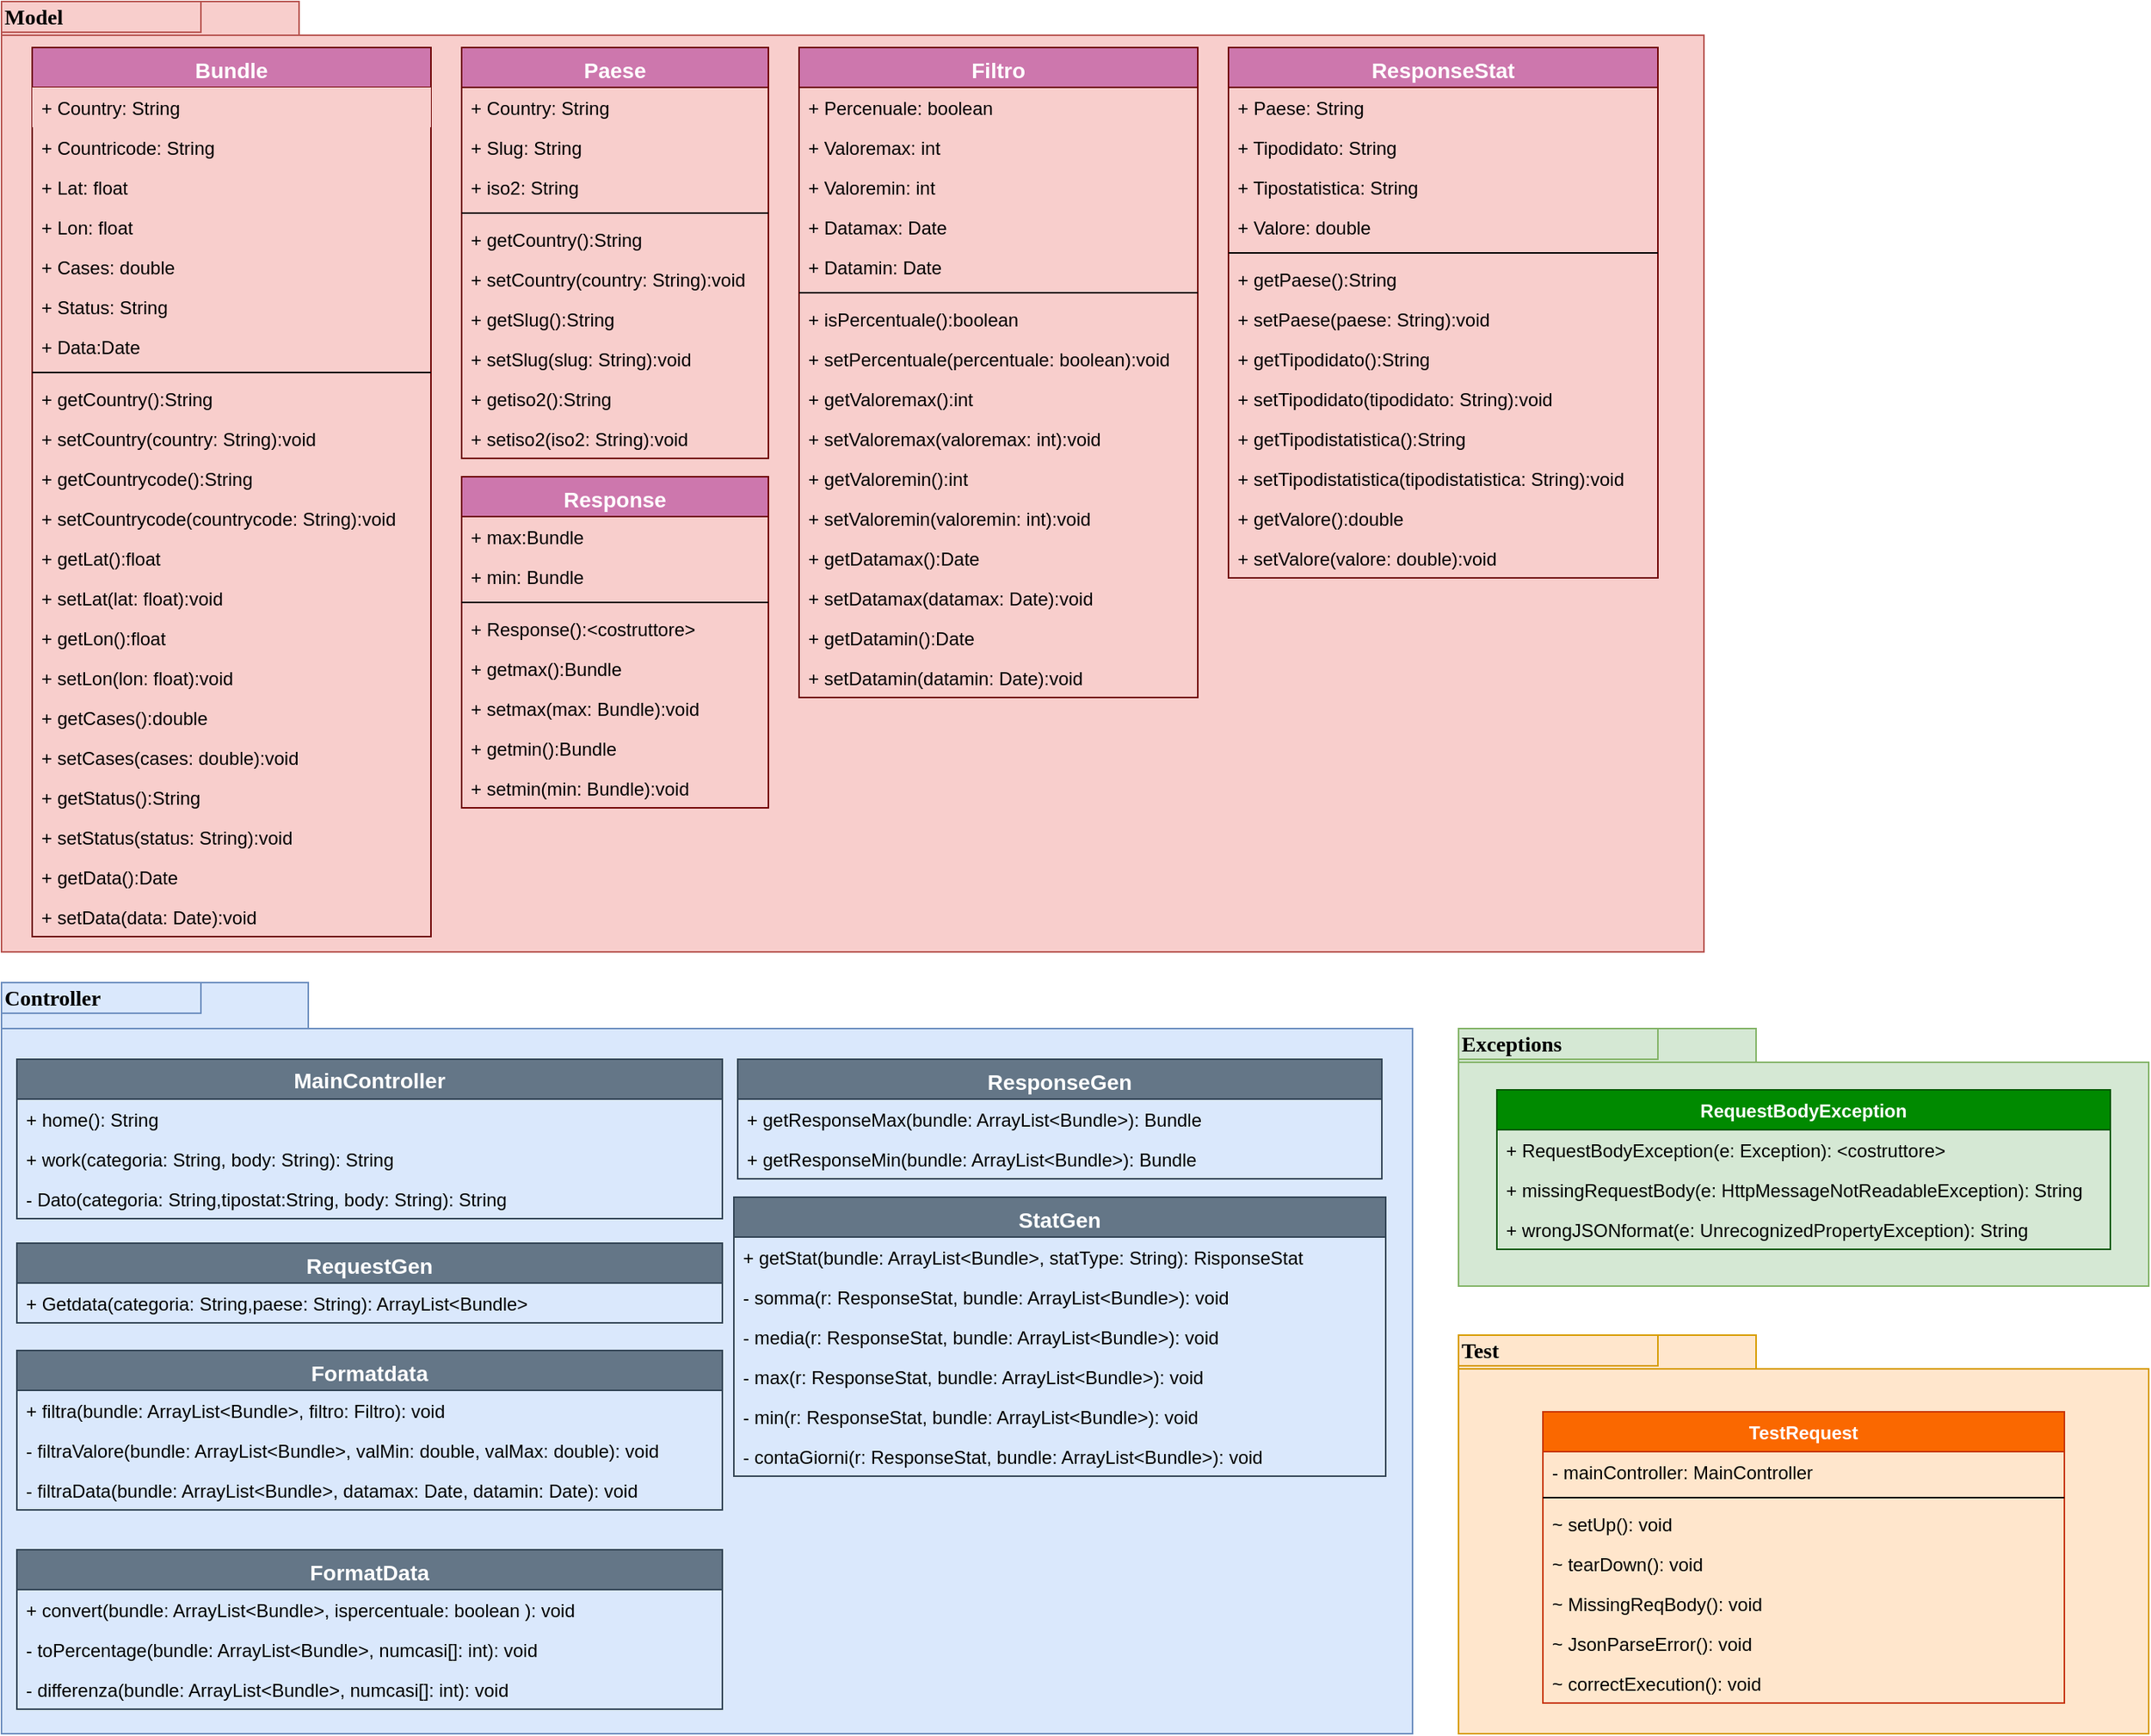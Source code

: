 <mxfile version="13.3.1" type="device"><diagram name="Page-1" id="b5b7bab2-c9e2-2cf4-8b2a-24fd1a2a6d21"><mxGraphModel dx="1847" dy="867" grid="1" gridSize="10" guides="1" tooltips="1" connect="1" arrows="1" fold="1" page="1" pageScale="1" pageWidth="827" pageHeight="1169" background="#ffffff" math="0" shadow="0"><root><mxCell id="0"/><mxCell id="1" parent="0"/><mxCell id="tupIK2-V9xe5WHVUxu32-1" value="" style="shape=folder;fontStyle=1;spacingTop=10;tabWidth=194;tabHeight=22;tabPosition=left;html=1;rounded=0;shadow=0;comic=0;labelBackgroundColor=none;strokeWidth=1;fillColor=#d5e8d4;fontFamily=Verdana;fontSize=10;align=center;strokeColor=#82b366;" vertex="1" parent="1"><mxGeometry x="1150" y="680" width="450" height="168" as="geometry"/></mxCell><mxCell id="6e0c8c40b5770093-72" value="" style="shape=folder;fontStyle=1;spacingTop=10;tabWidth=194;tabHeight=22;tabPosition=left;html=1;rounded=0;shadow=0;comic=0;labelBackgroundColor=none;strokeWidth=1;fillColor=#f8cecc;fontFamily=Verdana;fontSize=10;align=center;strokeColor=#b85450;" parent="1" vertex="1"><mxGeometry x="200" y="10" width="1110" height="620" as="geometry"/></mxCell><mxCell id="PsRqfC31nYXJ1RlUBJKa-47" value="Paese" style="swimlane;fontStyle=1;align=center;verticalAlign=top;childLayout=stackLayout;horizontal=1;startSize=26;horizontalStack=0;resizeParent=1;resizeParentMax=0;resizeLast=0;collapsible=1;marginBottom=0;fontSize=14;strokeColor=#6F0000;fontColor=#ffffff;fillColor=#CD77AD;" parent="1" vertex="1"><mxGeometry x="500" y="40" width="200" height="268" as="geometry"/></mxCell><mxCell id="PsRqfC31nYXJ1RlUBJKa-48" value="+ Country: String" style="text;strokeColor=none;fillColor=none;align=left;verticalAlign=top;spacingLeft=4;spacingRight=4;overflow=hidden;rotatable=0;points=[[0,0.5],[1,0.5]];portConstraint=eastwest;fontColor=#000000;" parent="PsRqfC31nYXJ1RlUBJKa-47" vertex="1"><mxGeometry y="26" width="200" height="26" as="geometry"/></mxCell><mxCell id="PsRqfC31nYXJ1RlUBJKa-49" value="+ Slug: String" style="text;strokeColor=none;fillColor=none;align=left;verticalAlign=top;spacingLeft=4;spacingRight=4;overflow=hidden;rotatable=0;points=[[0,0.5],[1,0.5]];portConstraint=eastwest;fontColor=#000000;" parent="PsRqfC31nYXJ1RlUBJKa-47" vertex="1"><mxGeometry y="52" width="200" height="26" as="geometry"/></mxCell><mxCell id="PsRqfC31nYXJ1RlUBJKa-50" value="+ iso2: String" style="text;strokeColor=none;fillColor=none;align=left;verticalAlign=top;spacingLeft=4;spacingRight=4;overflow=hidden;rotatable=0;points=[[0,0.5],[1,0.5]];portConstraint=eastwest;fontColor=#000000;" parent="PsRqfC31nYXJ1RlUBJKa-47" vertex="1"><mxGeometry y="78" width="200" height="26" as="geometry"/></mxCell><mxCell id="PsRqfC31nYXJ1RlUBJKa-55" value="" style="line;strokeWidth=1;fillColor=none;align=left;verticalAlign=middle;spacingTop=-1;spacingLeft=3;spacingRight=3;rotatable=0;labelPosition=right;points=[];portConstraint=eastwest;fontColor=#000000;" parent="PsRqfC31nYXJ1RlUBJKa-47" vertex="1"><mxGeometry y="104" width="200" height="8" as="geometry"/></mxCell><mxCell id="tupIK2-V9xe5WHVUxu32-46" value="+ getCountry():String" style="text;strokeColor=none;fillColor=none;align=left;verticalAlign=top;spacingLeft=4;spacingRight=4;overflow=hidden;rotatable=0;points=[[0,0.5],[1,0.5]];portConstraint=eastwest;fontColor=#000000;" vertex="1" parent="PsRqfC31nYXJ1RlUBJKa-47"><mxGeometry y="112" width="200" height="26" as="geometry"/></mxCell><mxCell id="tupIK2-V9xe5WHVUxu32-47" value="+ setCountry(country: String):void" style="text;strokeColor=none;fillColor=none;align=left;verticalAlign=top;spacingLeft=4;spacingRight=4;overflow=hidden;rotatable=0;points=[[0,0.5],[1,0.5]];portConstraint=eastwest;fontColor=#000000;" vertex="1" parent="PsRqfC31nYXJ1RlUBJKa-47"><mxGeometry y="138" width="200" height="26" as="geometry"/></mxCell><mxCell id="tupIK2-V9xe5WHVUxu32-50" value="+ getSlug():String" style="text;strokeColor=none;fillColor=none;align=left;verticalAlign=top;spacingLeft=4;spacingRight=4;overflow=hidden;rotatable=0;points=[[0,0.5],[1,0.5]];portConstraint=eastwest;fontColor=#000000;" vertex="1" parent="PsRqfC31nYXJ1RlUBJKa-47"><mxGeometry y="164" width="200" height="26" as="geometry"/></mxCell><mxCell id="tupIK2-V9xe5WHVUxu32-51" value="+ setSlug(slug: String):void" style="text;strokeColor=none;fillColor=none;align=left;verticalAlign=top;spacingLeft=4;spacingRight=4;overflow=hidden;rotatable=0;points=[[0,0.5],[1,0.5]];portConstraint=eastwest;fontColor=#000000;" vertex="1" parent="PsRqfC31nYXJ1RlUBJKa-47"><mxGeometry y="190" width="200" height="26" as="geometry"/></mxCell><mxCell id="tupIK2-V9xe5WHVUxu32-48" value="+ getiso2():String" style="text;strokeColor=none;fillColor=none;align=left;verticalAlign=top;spacingLeft=4;spacingRight=4;overflow=hidden;rotatable=0;points=[[0,0.5],[1,0.5]];portConstraint=eastwest;fontColor=#000000;" vertex="1" parent="PsRqfC31nYXJ1RlUBJKa-47"><mxGeometry y="216" width="200" height="26" as="geometry"/></mxCell><mxCell id="tupIK2-V9xe5WHVUxu32-49" value="+ setiso2(iso2: String):void" style="text;strokeColor=none;fillColor=none;align=left;verticalAlign=top;spacingLeft=4;spacingRight=4;overflow=hidden;rotatable=0;points=[[0,0.5],[1,0.5]];portConstraint=eastwest;fontColor=#000000;" vertex="1" parent="PsRqfC31nYXJ1RlUBJKa-47"><mxGeometry y="242" width="200" height="26" as="geometry"/></mxCell><mxCell id="eWaa6D4xpzhYa68UHjaX-11" value="Response" style="swimlane;fontStyle=1;align=center;verticalAlign=top;childLayout=stackLayout;horizontal=1;startSize=26;horizontalStack=0;resizeParent=1;resizeParentMax=0;resizeLast=0;collapsible=1;marginBottom=0;fontSize=14;strokeColor=#6F0000;fontColor=#ffffff;fillColor=#CD77AD;" parent="1" vertex="1"><mxGeometry x="500" y="320" width="200" height="216" as="geometry"/></mxCell><mxCell id="eWaa6D4xpzhYa68UHjaX-12" value="+ max:Bundle" style="text;strokeColor=none;fillColor=none;align=left;verticalAlign=top;spacingLeft=4;spacingRight=4;overflow=hidden;rotatable=0;points=[[0,0.5],[1,0.5]];portConstraint=eastwest;fontColor=#000000;" parent="eWaa6D4xpzhYa68UHjaX-11" vertex="1"><mxGeometry y="26" width="200" height="26" as="geometry"/></mxCell><mxCell id="eWaa6D4xpzhYa68UHjaX-14" value="+ min: Bundle" style="text;strokeColor=none;fillColor=none;align=left;verticalAlign=top;spacingLeft=4;spacingRight=4;overflow=hidden;rotatable=0;points=[[0,0.5],[1,0.5]];portConstraint=eastwest;fontColor=#000000;" parent="eWaa6D4xpzhYa68UHjaX-11" vertex="1"><mxGeometry y="52" width="200" height="26" as="geometry"/></mxCell><mxCell id="eWaa6D4xpzhYa68UHjaX-16" value="" style="line;strokeWidth=1;fillColor=none;align=left;verticalAlign=middle;spacingTop=-1;spacingLeft=3;spacingRight=3;rotatable=0;labelPosition=right;points=[];portConstraint=eastwest;fontColor=#000000;" parent="eWaa6D4xpzhYa68UHjaX-11" vertex="1"><mxGeometry y="78" width="200" height="8" as="geometry"/></mxCell><mxCell id="eWaa6D4xpzhYa68UHjaX-17" value="+ Response():&lt;costruttore&gt;" style="text;strokeColor=none;fillColor=none;align=left;verticalAlign=top;spacingLeft=4;spacingRight=4;overflow=hidden;rotatable=0;points=[[0,0.5],[1,0.5]];portConstraint=eastwest;fontColor=#000000;" parent="eWaa6D4xpzhYa68UHjaX-11" vertex="1"><mxGeometry y="86" width="200" height="26" as="geometry"/></mxCell><mxCell id="tupIK2-V9xe5WHVUxu32-52" value="+ getmax():Bundle" style="text;strokeColor=none;fillColor=none;align=left;verticalAlign=top;spacingLeft=4;spacingRight=4;overflow=hidden;rotatable=0;points=[[0,0.5],[1,0.5]];portConstraint=eastwest;fontColor=#000000;" vertex="1" parent="eWaa6D4xpzhYa68UHjaX-11"><mxGeometry y="112" width="200" height="26" as="geometry"/></mxCell><mxCell id="tupIK2-V9xe5WHVUxu32-53" value="+ setmax(max: Bundle):void" style="text;strokeColor=none;fillColor=none;align=left;verticalAlign=top;spacingLeft=4;spacingRight=4;overflow=hidden;rotatable=0;points=[[0,0.5],[1,0.5]];portConstraint=eastwest;fontColor=#000000;" vertex="1" parent="eWaa6D4xpzhYa68UHjaX-11"><mxGeometry y="138" width="200" height="26" as="geometry"/></mxCell><mxCell id="tupIK2-V9xe5WHVUxu32-54" value="+ getmin():Bundle" style="text;strokeColor=none;fillColor=none;align=left;verticalAlign=top;spacingLeft=4;spacingRight=4;overflow=hidden;rotatable=0;points=[[0,0.5],[1,0.5]];portConstraint=eastwest;fontColor=#000000;" vertex="1" parent="eWaa6D4xpzhYa68UHjaX-11"><mxGeometry y="164" width="200" height="26" as="geometry"/></mxCell><mxCell id="tupIK2-V9xe5WHVUxu32-55" value="+ setmin(min: Bundle):void" style="text;strokeColor=none;fillColor=none;align=left;verticalAlign=top;spacingLeft=4;spacingRight=4;overflow=hidden;rotatable=0;points=[[0,0.5],[1,0.5]];portConstraint=eastwest;fontColor=#000000;" vertex="1" parent="eWaa6D4xpzhYa68UHjaX-11"><mxGeometry y="190" width="200" height="26" as="geometry"/></mxCell><mxCell id="PsRqfC31nYXJ1RlUBJKa-37" value="Filtro" style="swimlane;fontStyle=1;align=center;verticalAlign=top;childLayout=stackLayout;horizontal=1;startSize=26;horizontalStack=0;resizeParent=1;resizeParentMax=0;resizeLast=0;collapsible=1;marginBottom=0;fontSize=14;strokeColor=#6F0000;fontColor=#ffffff;fillColor=#CD77AD;" parent="1" vertex="1"><mxGeometry x="720" y="40" width="260" height="424" as="geometry"/></mxCell><mxCell id="PsRqfC31nYXJ1RlUBJKa-38" value="+ Percenuale: boolean" style="text;strokeColor=none;fillColor=none;align=left;verticalAlign=top;spacingLeft=4;spacingRight=4;overflow=hidden;rotatable=0;points=[[0,0.5],[1,0.5]];portConstraint=eastwest;fontColor=#000000;" parent="PsRqfC31nYXJ1RlUBJKa-37" vertex="1"><mxGeometry y="26" width="260" height="26" as="geometry"/></mxCell><mxCell id="MFpUMmbVspEonhOSMvB2-5" value="+ Valoremax: int" style="text;strokeColor=none;fillColor=none;align=left;verticalAlign=top;spacingLeft=4;spacingRight=4;overflow=hidden;rotatable=0;points=[[0,0.5],[1,0.5]];portConstraint=eastwest;fontColor=#000000;" parent="PsRqfC31nYXJ1RlUBJKa-37" vertex="1"><mxGeometry y="52" width="260" height="26" as="geometry"/></mxCell><mxCell id="PsRqfC31nYXJ1RlUBJKa-39" value="+ Valoremin: int" style="text;strokeColor=none;fillColor=none;align=left;verticalAlign=top;spacingLeft=4;spacingRight=4;overflow=hidden;rotatable=0;points=[[0,0.5],[1,0.5]];portConstraint=eastwest;fontColor=#000000;" parent="PsRqfC31nYXJ1RlUBJKa-37" vertex="1"><mxGeometry y="78" width="260" height="26" as="geometry"/></mxCell><mxCell id="PsRqfC31nYXJ1RlUBJKa-40" value="+ Datamax: Date" style="text;strokeColor=none;fillColor=none;align=left;verticalAlign=top;spacingLeft=4;spacingRight=4;overflow=hidden;rotatable=0;points=[[0,0.5],[1,0.5]];portConstraint=eastwest;fontColor=#000000;" parent="PsRqfC31nYXJ1RlUBJKa-37" vertex="1"><mxGeometry y="104" width="260" height="26" as="geometry"/></mxCell><mxCell id="PsRqfC31nYXJ1RlUBJKa-41" value="+ Datamin: Date" style="text;strokeColor=none;fillColor=none;align=left;verticalAlign=top;spacingLeft=4;spacingRight=4;overflow=hidden;rotatable=0;points=[[0,0.5],[1,0.5]];portConstraint=eastwest;fontColor=#000000;" parent="PsRqfC31nYXJ1RlUBJKa-37" vertex="1"><mxGeometry y="130" width="260" height="26" as="geometry"/></mxCell><mxCell id="PsRqfC31nYXJ1RlUBJKa-45" value="" style="line;strokeWidth=1;fillColor=none;align=left;verticalAlign=middle;spacingTop=-1;spacingLeft=3;spacingRight=3;rotatable=0;labelPosition=right;points=[];portConstraint=eastwest;fontColor=#000000;" parent="PsRqfC31nYXJ1RlUBJKa-37" vertex="1"><mxGeometry y="156" width="260" height="8" as="geometry"/></mxCell><mxCell id="tupIK2-V9xe5WHVUxu32-60" value="+ isPercentuale():boolean" style="text;strokeColor=none;fillColor=none;align=left;verticalAlign=top;spacingLeft=4;spacingRight=4;overflow=hidden;rotatable=0;points=[[0,0.5],[1,0.5]];portConstraint=eastwest;fontColor=#000000;" vertex="1" parent="PsRqfC31nYXJ1RlUBJKa-37"><mxGeometry y="164" width="260" height="26" as="geometry"/></mxCell><mxCell id="tupIK2-V9xe5WHVUxu32-61" value="+ setPercentuale(percentuale: boolean):void" style="text;strokeColor=none;fillColor=none;align=left;verticalAlign=top;spacingLeft=4;spacingRight=4;overflow=hidden;rotatable=0;points=[[0,0.5],[1,0.5]];portConstraint=eastwest;fontColor=#000000;" vertex="1" parent="PsRqfC31nYXJ1RlUBJKa-37"><mxGeometry y="190" width="260" height="26" as="geometry"/></mxCell><mxCell id="tupIK2-V9xe5WHVUxu32-62" value="+ getValoremax():int" style="text;strokeColor=none;fillColor=none;align=left;verticalAlign=top;spacingLeft=4;spacingRight=4;overflow=hidden;rotatable=0;points=[[0,0.5],[1,0.5]];portConstraint=eastwest;fontColor=#000000;" vertex="1" parent="PsRqfC31nYXJ1RlUBJKa-37"><mxGeometry y="216" width="260" height="26" as="geometry"/></mxCell><mxCell id="tupIK2-V9xe5WHVUxu32-63" value="+ setValoremax(valoremax: int):void" style="text;strokeColor=none;fillColor=none;align=left;verticalAlign=top;spacingLeft=4;spacingRight=4;overflow=hidden;rotatable=0;points=[[0,0.5],[1,0.5]];portConstraint=eastwest;fontColor=#000000;" vertex="1" parent="PsRqfC31nYXJ1RlUBJKa-37"><mxGeometry y="242" width="260" height="26" as="geometry"/></mxCell><mxCell id="tupIK2-V9xe5WHVUxu32-64" value="+ getValoremin():int" style="text;strokeColor=none;fillColor=none;align=left;verticalAlign=top;spacingLeft=4;spacingRight=4;overflow=hidden;rotatable=0;points=[[0,0.5],[1,0.5]];portConstraint=eastwest;fontColor=#000000;" vertex="1" parent="PsRqfC31nYXJ1RlUBJKa-37"><mxGeometry y="268" width="260" height="26" as="geometry"/></mxCell><mxCell id="tupIK2-V9xe5WHVUxu32-65" value="+ setValoremin(valoremin: int):void" style="text;strokeColor=none;fillColor=none;align=left;verticalAlign=top;spacingLeft=4;spacingRight=4;overflow=hidden;rotatable=0;points=[[0,0.5],[1,0.5]];portConstraint=eastwest;fontColor=#000000;" vertex="1" parent="PsRqfC31nYXJ1RlUBJKa-37"><mxGeometry y="294" width="260" height="26" as="geometry"/></mxCell><mxCell id="tupIK2-V9xe5WHVUxu32-58" value="+ getDatamax():Date" style="text;strokeColor=none;fillColor=none;align=left;verticalAlign=top;spacingLeft=4;spacingRight=4;overflow=hidden;rotatable=0;points=[[0,0.5],[1,0.5]];portConstraint=eastwest;fontColor=#000000;" vertex="1" parent="PsRqfC31nYXJ1RlUBJKa-37"><mxGeometry y="320" width="260" height="26" as="geometry"/></mxCell><mxCell id="tupIK2-V9xe5WHVUxu32-59" value="+ setDatamax(datamax: Date):void" style="text;strokeColor=none;fillColor=none;align=left;verticalAlign=top;spacingLeft=4;spacingRight=4;overflow=hidden;rotatable=0;points=[[0,0.5],[1,0.5]];portConstraint=eastwest;fontColor=#000000;" vertex="1" parent="PsRqfC31nYXJ1RlUBJKa-37"><mxGeometry y="346" width="260" height="26" as="geometry"/></mxCell><mxCell id="tupIK2-V9xe5WHVUxu32-56" value="+ getDatamin():Date" style="text;strokeColor=none;fillColor=none;align=left;verticalAlign=top;spacingLeft=4;spacingRight=4;overflow=hidden;rotatable=0;points=[[0,0.5],[1,0.5]];portConstraint=eastwest;fontColor=#000000;" vertex="1" parent="PsRqfC31nYXJ1RlUBJKa-37"><mxGeometry y="372" width="260" height="26" as="geometry"/></mxCell><mxCell id="tupIK2-V9xe5WHVUxu32-57" value="+ setDatamin(datamin: Date):void" style="text;strokeColor=none;fillColor=none;align=left;verticalAlign=top;spacingLeft=4;spacingRight=4;overflow=hidden;rotatable=0;points=[[0,0.5],[1,0.5]];portConstraint=eastwest;fontColor=#000000;" vertex="1" parent="PsRqfC31nYXJ1RlUBJKa-37"><mxGeometry y="398" width="260" height="26" as="geometry"/></mxCell><mxCell id="PsRqfC31nYXJ1RlUBJKa-27" value="ResponseStat" style="swimlane;fontStyle=1;align=center;verticalAlign=top;childLayout=stackLayout;horizontal=1;startSize=26;horizontalStack=0;resizeParent=1;resizeParentMax=0;resizeLast=0;collapsible=1;marginBottom=0;fontSize=14;strokeColor=#6F0000;fontColor=#ffffff;fillColor=#CD77AD;" parent="1" vertex="1"><mxGeometry x="1000" y="40" width="280" height="346" as="geometry"/></mxCell><mxCell id="PsRqfC31nYXJ1RlUBJKa-28" value="+ Paese: String" style="text;strokeColor=none;fillColor=none;align=left;verticalAlign=top;spacingLeft=4;spacingRight=4;overflow=hidden;rotatable=0;points=[[0,0.5],[1,0.5]];portConstraint=eastwest;fontColor=#000000;" parent="PsRqfC31nYXJ1RlUBJKa-27" vertex="1"><mxGeometry y="26" width="280" height="26" as="geometry"/></mxCell><mxCell id="PsRqfC31nYXJ1RlUBJKa-29" value="+ Tipodidato: String" style="text;strokeColor=none;fillColor=none;align=left;verticalAlign=top;spacingLeft=4;spacingRight=4;overflow=hidden;rotatable=0;points=[[0,0.5],[1,0.5]];portConstraint=eastwest;fontColor=#000000;" parent="PsRqfC31nYXJ1RlUBJKa-27" vertex="1"><mxGeometry y="52" width="280" height="26" as="geometry"/></mxCell><mxCell id="PsRqfC31nYXJ1RlUBJKa-30" value="+ Tipostatistica: String" style="text;strokeColor=none;fillColor=none;align=left;verticalAlign=top;spacingLeft=4;spacingRight=4;overflow=hidden;rotatable=0;points=[[0,0.5],[1,0.5]];portConstraint=eastwest;fontColor=#000000;" parent="PsRqfC31nYXJ1RlUBJKa-27" vertex="1"><mxGeometry y="78" width="280" height="26" as="geometry"/></mxCell><mxCell id="PsRqfC31nYXJ1RlUBJKa-31" value="+ Valore: double" style="text;strokeColor=none;fillColor=none;align=left;verticalAlign=top;spacingLeft=4;spacingRight=4;overflow=hidden;rotatable=0;points=[[0,0.5],[1,0.5]];portConstraint=eastwest;fontColor=#000000;" parent="PsRqfC31nYXJ1RlUBJKa-27" vertex="1"><mxGeometry y="104" width="280" height="26" as="geometry"/></mxCell><mxCell id="PsRqfC31nYXJ1RlUBJKa-35" value="" style="line;strokeWidth=1;fillColor=none;align=left;verticalAlign=middle;spacingTop=-1;spacingLeft=3;spacingRight=3;rotatable=0;labelPosition=right;points=[];portConstraint=eastwest;fontColor=#000000;" parent="PsRqfC31nYXJ1RlUBJKa-27" vertex="1"><mxGeometry y="130" width="280" height="8" as="geometry"/></mxCell><mxCell id="tupIK2-V9xe5WHVUxu32-66" value="+ getPaese():String" style="text;strokeColor=none;fillColor=none;align=left;verticalAlign=top;spacingLeft=4;spacingRight=4;overflow=hidden;rotatable=0;points=[[0,0.5],[1,0.5]];portConstraint=eastwest;fontColor=#000000;" vertex="1" parent="PsRqfC31nYXJ1RlUBJKa-27"><mxGeometry y="138" width="280" height="26" as="geometry"/></mxCell><mxCell id="tupIK2-V9xe5WHVUxu32-67" value="+ setPaese(paese: String):void" style="text;strokeColor=none;fillColor=none;align=left;verticalAlign=top;spacingLeft=4;spacingRight=4;overflow=hidden;rotatable=0;points=[[0,0.5],[1,0.5]];portConstraint=eastwest;fontColor=#000000;" vertex="1" parent="PsRqfC31nYXJ1RlUBJKa-27"><mxGeometry y="164" width="280" height="26" as="geometry"/></mxCell><mxCell id="tupIK2-V9xe5WHVUxu32-68" value="+ getTipodidato():String" style="text;strokeColor=none;fillColor=none;align=left;verticalAlign=top;spacingLeft=4;spacingRight=4;overflow=hidden;rotatable=0;points=[[0,0.5],[1,0.5]];portConstraint=eastwest;fontColor=#000000;" vertex="1" parent="PsRqfC31nYXJ1RlUBJKa-27"><mxGeometry y="190" width="280" height="26" as="geometry"/></mxCell><mxCell id="tupIK2-V9xe5WHVUxu32-69" value="+ setTipodidato(tipodidato: String):void" style="text;strokeColor=none;fillColor=none;align=left;verticalAlign=top;spacingLeft=4;spacingRight=4;overflow=hidden;rotatable=0;points=[[0,0.5],[1,0.5]];portConstraint=eastwest;fontColor=#000000;" vertex="1" parent="PsRqfC31nYXJ1RlUBJKa-27"><mxGeometry y="216" width="280" height="26" as="geometry"/></mxCell><mxCell id="tupIK2-V9xe5WHVUxu32-70" value="+ getTipodistatistica():String" style="text;strokeColor=none;fillColor=none;align=left;verticalAlign=top;spacingLeft=4;spacingRight=4;overflow=hidden;rotatable=0;points=[[0,0.5],[1,0.5]];portConstraint=eastwest;fontColor=#000000;" vertex="1" parent="PsRqfC31nYXJ1RlUBJKa-27"><mxGeometry y="242" width="280" height="26" as="geometry"/></mxCell><mxCell id="tupIK2-V9xe5WHVUxu32-71" value="+ setTipodistatistica(tipodistatistica: String):void" style="text;strokeColor=none;fillColor=none;align=left;verticalAlign=top;spacingLeft=4;spacingRight=4;overflow=hidden;rotatable=0;points=[[0,0.5],[1,0.5]];portConstraint=eastwest;fontColor=#000000;" vertex="1" parent="PsRqfC31nYXJ1RlUBJKa-27"><mxGeometry y="268" width="280" height="26" as="geometry"/></mxCell><mxCell id="tupIK2-V9xe5WHVUxu32-72" value="+ getValore():double" style="text;strokeColor=none;fillColor=none;align=left;verticalAlign=top;spacingLeft=4;spacingRight=4;overflow=hidden;rotatable=0;points=[[0,0.5],[1,0.5]];portConstraint=eastwest;fontColor=#000000;" vertex="1" parent="PsRqfC31nYXJ1RlUBJKa-27"><mxGeometry y="294" width="280" height="26" as="geometry"/></mxCell><mxCell id="tupIK2-V9xe5WHVUxu32-73" value="+ setValore(valore: double):void" style="text;strokeColor=none;fillColor=none;align=left;verticalAlign=top;spacingLeft=4;spacingRight=4;overflow=hidden;rotatable=0;points=[[0,0.5],[1,0.5]];portConstraint=eastwest;fontColor=#000000;" vertex="1" parent="PsRqfC31nYXJ1RlUBJKa-27"><mxGeometry y="320" width="280" height="26" as="geometry"/></mxCell><mxCell id="PsRqfC31nYXJ1RlUBJKa-58" value="" style="shape=folder;fontStyle=1;spacingTop=10;tabWidth=200;tabHeight=30;tabPosition=left;html=1;fontSize=14;fillColor=#dae8fc;strokeColor=#6c8ebf;" parent="1" vertex="1"><mxGeometry x="200" y="650" width="920" height="490" as="geometry"/></mxCell><mxCell id="PsRqfC31nYXJ1RlUBJKa-5" value="Bundle" style="swimlane;fontStyle=1;align=center;verticalAlign=top;childLayout=stackLayout;horizontal=1;startSize=26;horizontalStack=0;resizeParent=1;resizeParentMax=0;resizeLast=0;collapsible=1;marginBottom=0;fontSize=14;strokeColor=#6F0000;fontColor=#ffffff;fillColor=#CD77AD;" parent="1" vertex="1"><mxGeometry x="220" y="40" width="260" height="580" as="geometry"/></mxCell><mxCell id="PsRqfC31nYXJ1RlUBJKa-6" value="+ Country: String" style="text;strokeColor=none;align=left;verticalAlign=top;spacingLeft=4;spacingRight=4;overflow=hidden;rotatable=0;points=[[0,0.5],[1,0.5]];portConstraint=eastwest;fillColor=#f8cecc;" parent="PsRqfC31nYXJ1RlUBJKa-5" vertex="1"><mxGeometry y="26" width="260" height="26" as="geometry"/></mxCell><mxCell id="PsRqfC31nYXJ1RlUBJKa-21" value="+ Countricode: String" style="text;strokeColor=none;fillColor=none;align=left;verticalAlign=top;spacingLeft=4;spacingRight=4;overflow=hidden;rotatable=0;points=[[0,0.5],[1,0.5]];portConstraint=eastwest;fontColor=#000000;" parent="PsRqfC31nYXJ1RlUBJKa-5" vertex="1"><mxGeometry y="52" width="260" height="26" as="geometry"/></mxCell><mxCell id="PsRqfC31nYXJ1RlUBJKa-22" value="+ Lat: float" style="text;strokeColor=none;fillColor=none;align=left;verticalAlign=top;spacingLeft=4;spacingRight=4;overflow=hidden;rotatable=0;points=[[0,0.5],[1,0.5]];portConstraint=eastwest;fontColor=#000000;" parent="PsRqfC31nYXJ1RlUBJKa-5" vertex="1"><mxGeometry y="78" width="260" height="26" as="geometry"/></mxCell><mxCell id="PsRqfC31nYXJ1RlUBJKa-25" value="+ Lon: float" style="text;strokeColor=none;fillColor=none;align=left;verticalAlign=top;spacingLeft=4;spacingRight=4;overflow=hidden;rotatable=0;points=[[0,0.5],[1,0.5]];portConstraint=eastwest;fontColor=#000000;" parent="PsRqfC31nYXJ1RlUBJKa-5" vertex="1"><mxGeometry y="104" width="260" height="26" as="geometry"/></mxCell><mxCell id="PsRqfC31nYXJ1RlUBJKa-26" value="+ Cases: double" style="text;strokeColor=none;fillColor=none;align=left;verticalAlign=top;spacingLeft=4;spacingRight=4;overflow=hidden;rotatable=0;points=[[0,0.5],[1,0.5]];portConstraint=eastwest;fontColor=#000000;" parent="PsRqfC31nYXJ1RlUBJKa-5" vertex="1"><mxGeometry y="130" width="260" height="26" as="geometry"/></mxCell><mxCell id="PsRqfC31nYXJ1RlUBJKa-23" value="+ Status: String" style="text;strokeColor=none;fillColor=none;align=left;verticalAlign=top;spacingLeft=4;spacingRight=4;overflow=hidden;rotatable=0;points=[[0,0.5],[1,0.5]];portConstraint=eastwest;fontColor=#000000;" parent="PsRqfC31nYXJ1RlUBJKa-5" vertex="1"><mxGeometry y="156" width="260" height="26" as="geometry"/></mxCell><mxCell id="PsRqfC31nYXJ1RlUBJKa-24" value="+ Data:Date " style="text;strokeColor=none;fillColor=none;align=left;verticalAlign=top;spacingLeft=4;spacingRight=4;overflow=hidden;rotatable=0;points=[[0,0.5],[1,0.5]];portConstraint=eastwest;fontColor=#000000;" parent="PsRqfC31nYXJ1RlUBJKa-5" vertex="1"><mxGeometry y="182" width="260" height="26" as="geometry"/></mxCell><mxCell id="PsRqfC31nYXJ1RlUBJKa-7" value="" style="line;strokeWidth=1;fillColor=none;align=left;verticalAlign=middle;spacingTop=-1;spacingLeft=3;spacingRight=3;rotatable=0;labelPosition=right;points=[];portConstraint=eastwest;fontColor=#000000;" parent="PsRqfC31nYXJ1RlUBJKa-5" vertex="1"><mxGeometry y="208" width="260" height="8" as="geometry"/></mxCell><mxCell id="PsRqfC31nYXJ1RlUBJKa-8" value="+ getCountry():String" style="text;strokeColor=none;fillColor=none;align=left;verticalAlign=top;spacingLeft=4;spacingRight=4;overflow=hidden;rotatable=0;points=[[0,0.5],[1,0.5]];portConstraint=eastwest;fontColor=#000000;" parent="PsRqfC31nYXJ1RlUBJKa-5" vertex="1"><mxGeometry y="216" width="260" height="26" as="geometry"/></mxCell><mxCell id="tupIK2-V9xe5WHVUxu32-31" value="+ setCountry(country: String):void" style="text;strokeColor=none;fillColor=none;align=left;verticalAlign=top;spacingLeft=4;spacingRight=4;overflow=hidden;rotatable=0;points=[[0,0.5],[1,0.5]];portConstraint=eastwest;fontColor=#000000;" vertex="1" parent="PsRqfC31nYXJ1RlUBJKa-5"><mxGeometry y="242" width="260" height="26" as="geometry"/></mxCell><mxCell id="tupIK2-V9xe5WHVUxu32-30" value="+ getCountrycode():String" style="text;strokeColor=none;fillColor=none;align=left;verticalAlign=top;spacingLeft=4;spacingRight=4;overflow=hidden;rotatable=0;points=[[0,0.5],[1,0.5]];portConstraint=eastwest;fontColor=#000000;" vertex="1" parent="PsRqfC31nYXJ1RlUBJKa-5"><mxGeometry y="268" width="260" height="26" as="geometry"/></mxCell><mxCell id="tupIK2-V9xe5WHVUxu32-29" value="+ setCountrycode(countrycode: String):void" style="text;strokeColor=none;fillColor=none;align=left;verticalAlign=top;spacingLeft=4;spacingRight=4;overflow=hidden;rotatable=0;points=[[0,0.5],[1,0.5]];portConstraint=eastwest;fontColor=#000000;" vertex="1" parent="PsRqfC31nYXJ1RlUBJKa-5"><mxGeometry y="294" width="260" height="26" as="geometry"/></mxCell><mxCell id="tupIK2-V9xe5WHVUxu32-28" value="+ getLat():float" style="text;strokeColor=none;fillColor=none;align=left;verticalAlign=top;spacingLeft=4;spacingRight=4;overflow=hidden;rotatable=0;points=[[0,0.5],[1,0.5]];portConstraint=eastwest;fontColor=#000000;" vertex="1" parent="PsRqfC31nYXJ1RlUBJKa-5"><mxGeometry y="320" width="260" height="26" as="geometry"/></mxCell><mxCell id="tupIK2-V9xe5WHVUxu32-33" value="+ setLat(lat: float):void" style="text;strokeColor=none;fillColor=none;align=left;verticalAlign=top;spacingLeft=4;spacingRight=4;overflow=hidden;rotatable=0;points=[[0,0.5],[1,0.5]];portConstraint=eastwest;fontColor=#000000;" vertex="1" parent="PsRqfC31nYXJ1RlUBJKa-5"><mxGeometry y="346" width="260" height="26" as="geometry"/></mxCell><mxCell id="tupIK2-V9xe5WHVUxu32-42" value="+ getLon():float" style="text;strokeColor=none;fillColor=none;align=left;verticalAlign=top;spacingLeft=4;spacingRight=4;overflow=hidden;rotatable=0;points=[[0,0.5],[1,0.5]];portConstraint=eastwest;fontColor=#000000;" vertex="1" parent="PsRqfC31nYXJ1RlUBJKa-5"><mxGeometry y="372" width="260" height="26" as="geometry"/></mxCell><mxCell id="tupIK2-V9xe5WHVUxu32-43" value="+ setLon(lon: float):void" style="text;strokeColor=none;fillColor=none;align=left;verticalAlign=top;spacingLeft=4;spacingRight=4;overflow=hidden;rotatable=0;points=[[0,0.5],[1,0.5]];portConstraint=eastwest;fontColor=#000000;" vertex="1" parent="PsRqfC31nYXJ1RlUBJKa-5"><mxGeometry y="398" width="260" height="26" as="geometry"/></mxCell><mxCell id="tupIK2-V9xe5WHVUxu32-36" value="+ getCases():double" style="text;strokeColor=none;fillColor=none;align=left;verticalAlign=top;spacingLeft=4;spacingRight=4;overflow=hidden;rotatable=0;points=[[0,0.5],[1,0.5]];portConstraint=eastwest;fontColor=#000000;" vertex="1" parent="PsRqfC31nYXJ1RlUBJKa-5"><mxGeometry y="424" width="260" height="26" as="geometry"/></mxCell><mxCell id="tupIK2-V9xe5WHVUxu32-39" value="+ setCases(cases: double):void" style="text;strokeColor=none;fillColor=none;align=left;verticalAlign=top;spacingLeft=4;spacingRight=4;overflow=hidden;rotatable=0;points=[[0,0.5],[1,0.5]];portConstraint=eastwest;fontColor=#000000;" vertex="1" parent="PsRqfC31nYXJ1RlUBJKa-5"><mxGeometry y="450" width="260" height="26" as="geometry"/></mxCell><mxCell id="tupIK2-V9xe5WHVUxu32-40" value="+ getStatus():String" style="text;strokeColor=none;fillColor=none;align=left;verticalAlign=top;spacingLeft=4;spacingRight=4;overflow=hidden;rotatable=0;points=[[0,0.5],[1,0.5]];portConstraint=eastwest;fontColor=#000000;" vertex="1" parent="PsRqfC31nYXJ1RlUBJKa-5"><mxGeometry y="476" width="260" height="26" as="geometry"/></mxCell><mxCell id="tupIK2-V9xe5WHVUxu32-41" value="+ setStatus(status: String):void" style="text;strokeColor=none;fillColor=none;align=left;verticalAlign=top;spacingLeft=4;spacingRight=4;overflow=hidden;rotatable=0;points=[[0,0.5],[1,0.5]];portConstraint=eastwest;fontColor=#000000;" vertex="1" parent="PsRqfC31nYXJ1RlUBJKa-5"><mxGeometry y="502" width="260" height="26" as="geometry"/></mxCell><mxCell id="tupIK2-V9xe5WHVUxu32-44" value="+ getData():Date" style="text;strokeColor=none;fillColor=none;align=left;verticalAlign=top;spacingLeft=4;spacingRight=4;overflow=hidden;rotatable=0;points=[[0,0.5],[1,0.5]];portConstraint=eastwest;fontColor=#000000;" vertex="1" parent="PsRqfC31nYXJ1RlUBJKa-5"><mxGeometry y="528" width="260" height="26" as="geometry"/></mxCell><mxCell id="tupIK2-V9xe5WHVUxu32-45" value="+ setData(data: Date):void" style="text;strokeColor=none;fillColor=none;align=left;verticalAlign=top;spacingLeft=4;spacingRight=4;overflow=hidden;rotatable=0;points=[[0,0.5],[1,0.5]];portConstraint=eastwest;fontColor=#000000;" vertex="1" parent="PsRqfC31nYXJ1RlUBJKa-5"><mxGeometry y="554" width="260" height="26" as="geometry"/></mxCell><mxCell id="tupIK2-V9xe5WHVUxu32-2" value="" style="shape=folder;fontStyle=1;spacingTop=10;tabWidth=194;tabHeight=22;tabPosition=left;html=1;rounded=0;shadow=0;comic=0;labelBackgroundColor=none;strokeWidth=1;fillColor=#ffe6cc;fontFamily=Verdana;fontSize=10;align=center;strokeColor=#d79b00;" vertex="1" parent="1"><mxGeometry x="1150" y="880" width="450" height="260" as="geometry"/></mxCell><mxCell id="6e0c8c40b5770093-73" value="Model" style="text;html=1;align=left;verticalAlign=top;spacingTop=-4;fontSize=14;fontFamily=Verdana;fillColor=#f8cecc;strokeColor=#b85450;fontStyle=1;fontColor=#000000;" parent="1" vertex="1"><mxGeometry x="200" y="10" width="130" height="20" as="geometry"/></mxCell><mxCell id="PsRqfC31nYXJ1RlUBJKa-59" value="Controller" style="text;html=1;align=left;verticalAlign=top;spacingTop=-4;fontSize=14;fontFamily=Verdana;fillColor=#dae8fc;strokeColor=#6c8ebf;fontStyle=1;" parent="1" vertex="1"><mxGeometry x="200" y="650" width="130" height="20" as="geometry"/></mxCell><mxCell id="tupIK2-V9xe5WHVUxu32-3" value="Exceptions" style="text;html=1;align=left;verticalAlign=top;spacingTop=-4;fontSize=14;fontFamily=Verdana;fillColor=#d5e8d4;strokeColor=#82b366;fontStyle=1;" vertex="1" parent="1"><mxGeometry x="1150" y="680" width="130" height="20" as="geometry"/></mxCell><mxCell id="tupIK2-V9xe5WHVUxu32-4" value="Test" style="text;html=1;align=left;verticalAlign=top;spacingTop=-4;fontSize=14;fontFamily=Verdana;fillColor=#ffe6cc;strokeColor=#d79b00;fontStyle=1;" vertex="1" parent="1"><mxGeometry x="1150" y="880" width="130" height="20" as="geometry"/></mxCell><mxCell id="PsRqfC31nYXJ1RlUBJKa-80" value="StatGen" style="swimlane;fontStyle=1;align=center;verticalAlign=top;childLayout=stackLayout;horizontal=1;startSize=26;horizontalStack=0;resizeParent=1;resizeParentMax=0;resizeLast=0;collapsible=1;marginBottom=0;fontSize=14;fillColor=#647687;strokeColor=#314354;fontColor=#ffffff;" parent="1" vertex="1"><mxGeometry x="677.5" y="790" width="425" height="182" as="geometry"/></mxCell><mxCell id="PsRqfC31nYXJ1RlUBJKa-89" value="+ getStat(bundle: ArrayList&lt;Bundle&gt;, statType: String): RisponseStat" style="text;strokeColor=none;fillColor=none;align=left;verticalAlign=top;spacingLeft=4;spacingRight=4;overflow=hidden;rotatable=0;points=[[0,0.5],[1,0.5]];portConstraint=eastwest;fontColor=#000000;" parent="PsRqfC31nYXJ1RlUBJKa-80" vertex="1"><mxGeometry y="26" width="425" height="26" as="geometry"/></mxCell><mxCell id="eWaa6D4xpzhYa68UHjaX-37" value="- somma(r: ResponseStat, bundle: ArrayList&lt;Bundle&gt;): void" style="text;strokeColor=none;fillColor=none;align=left;verticalAlign=top;spacingLeft=4;spacingRight=4;overflow=hidden;rotatable=0;points=[[0,0.5],[1,0.5]];portConstraint=eastwest;fontColor=#000000;" parent="PsRqfC31nYXJ1RlUBJKa-80" vertex="1"><mxGeometry y="52" width="425" height="26" as="geometry"/></mxCell><mxCell id="eWaa6D4xpzhYa68UHjaX-33" value="- media(r: ResponseStat, bundle: ArrayList&lt;Bundle&gt;): void" style="text;strokeColor=none;fillColor=none;align=left;verticalAlign=top;spacingLeft=4;spacingRight=4;overflow=hidden;rotatable=0;points=[[0,0.5],[1,0.5]];portConstraint=eastwest;fontColor=#000000;" parent="PsRqfC31nYXJ1RlUBJKa-80" vertex="1"><mxGeometry y="78" width="425" height="26" as="geometry"/></mxCell><mxCell id="eWaa6D4xpzhYa68UHjaX-34" value="- max(r: ResponseStat, bundle: ArrayList&lt;Bundle&gt;): void" style="text;strokeColor=none;fillColor=none;align=left;verticalAlign=top;spacingLeft=4;spacingRight=4;overflow=hidden;rotatable=0;points=[[0,0.5],[1,0.5]];portConstraint=eastwest;fontColor=#000000;" parent="PsRqfC31nYXJ1RlUBJKa-80" vertex="1"><mxGeometry y="104" width="425" height="26" as="geometry"/></mxCell><mxCell id="eWaa6D4xpzhYa68UHjaX-35" value="- min(r: ResponseStat, bundle: ArrayList&lt;Bundle&gt;): void" style="text;strokeColor=none;fillColor=none;align=left;verticalAlign=top;spacingLeft=4;spacingRight=4;overflow=hidden;rotatable=0;points=[[0,0.5],[1,0.5]];portConstraint=eastwest;fontColor=#000000;" parent="PsRqfC31nYXJ1RlUBJKa-80" vertex="1"><mxGeometry y="130" width="425" height="26" as="geometry"/></mxCell><mxCell id="eWaa6D4xpzhYa68UHjaX-36" value="- contaGiorni(r: ResponseStat, bundle: ArrayList&lt;Bundle&gt;): void" style="text;strokeColor=none;fillColor=none;align=left;verticalAlign=top;spacingLeft=4;spacingRight=4;overflow=hidden;rotatable=0;points=[[0,0.5],[1,0.5]];portConstraint=eastwest;fontColor=#000000;" parent="PsRqfC31nYXJ1RlUBJKa-80" vertex="1"><mxGeometry y="156" width="425" height="26" as="geometry"/></mxCell><mxCell id="eWaa6D4xpzhYa68UHjaX-5" value="MainController" style="swimlane;fontStyle=1;childLayout=stackLayout;horizontal=1;startSize=26;horizontalStack=0;resizeParent=1;resizeParentMax=0;resizeLast=0;collapsible=1;marginBottom=0;fillColor=#647687;strokeColor=#314354;fontColor=#ffffff;fontSize=14;" parent="1" vertex="1"><mxGeometry x="210" y="700" width="460" height="104" as="geometry"/></mxCell><mxCell id="eWaa6D4xpzhYa68UHjaX-9" value="+ home(): String" style="text;strokeColor=none;fillColor=none;align=left;verticalAlign=top;spacingLeft=4;spacingRight=4;overflow=hidden;rotatable=0;points=[[0,0.5],[1,0.5]];portConstraint=eastwest;fontColor=#000000;" parent="eWaa6D4xpzhYa68UHjaX-5" vertex="1"><mxGeometry y="26" width="460" height="26" as="geometry"/></mxCell><mxCell id="eWaa6D4xpzhYa68UHjaX-10" value="+ work(categoria: String, body: String): String" style="text;strokeColor=none;fillColor=none;align=left;verticalAlign=top;spacingLeft=4;spacingRight=4;overflow=hidden;rotatable=0;points=[[0,0.5],[1,0.5]];portConstraint=eastwest;fontColor=#000000;" parent="eWaa6D4xpzhYa68UHjaX-5" vertex="1"><mxGeometry y="52" width="460" height="26" as="geometry"/></mxCell><mxCell id="tupIK2-V9xe5WHVUxu32-74" value="- Dato(categoria: String,tipostat:String, body: String): String" style="text;strokeColor=none;fillColor=none;align=left;verticalAlign=top;spacingLeft=4;spacingRight=4;overflow=hidden;rotatable=0;points=[[0,0.5],[1,0.5]];portConstraint=eastwest;fontColor=#000000;" vertex="1" parent="eWaa6D4xpzhYa68UHjaX-5"><mxGeometry y="78" width="460" height="26" as="geometry"/></mxCell><mxCell id="PsRqfC31nYXJ1RlUBJKa-60" value="RequestGen" style="swimlane;fontStyle=1;align=center;verticalAlign=top;childLayout=stackLayout;horizontal=1;startSize=26;horizontalStack=0;resizeParent=1;resizeParentMax=0;resizeLast=0;collapsible=1;marginBottom=0;fontSize=14;fillColor=#647687;strokeColor=#314354;fontColor=#ffffff;" parent="1" vertex="1"><mxGeometry x="210" y="820" width="460" height="52" as="geometry"/></mxCell><mxCell id="PsRqfC31nYXJ1RlUBJKa-69" value="+ Getdata(categoria: String,paese: String): ArrayList&lt;Bundle&gt;" style="text;strokeColor=none;fillColor=none;align=left;verticalAlign=top;spacingLeft=4;spacingRight=4;overflow=hidden;rotatable=0;points=[[0,0.5],[1,0.5]];portConstraint=eastwest;fontColor=#000000;" parent="PsRqfC31nYXJ1RlUBJKa-60" vertex="1"><mxGeometry y="26" width="460" height="26" as="geometry"/></mxCell><mxCell id="PsRqfC31nYXJ1RlUBJKa-70" value="ResponseGen" style="swimlane;fontStyle=1;align=center;verticalAlign=top;childLayout=stackLayout;horizontal=1;startSize=26;horizontalStack=0;resizeParent=1;resizeParentMax=0;resizeLast=0;collapsible=1;marginBottom=0;fontSize=14;fillColor=#647687;strokeColor=#314354;fontColor=#ffffff;" parent="1" vertex="1"><mxGeometry x="680" y="700" width="420" height="78" as="geometry"/></mxCell><mxCell id="PsRqfC31nYXJ1RlUBJKa-79" value="+ getResponseMax(bundle: ArrayList&lt;Bundle&gt;): Bundle" style="text;strokeColor=none;fillColor=none;align=left;verticalAlign=top;spacingLeft=4;spacingRight=4;overflow=hidden;rotatable=0;points=[[0,0.5],[1,0.5]];portConstraint=eastwest;fontColor=#000000;" parent="PsRqfC31nYXJ1RlUBJKa-70" vertex="1"><mxGeometry y="26" width="420" height="26" as="geometry"/></mxCell><mxCell id="eWaa6D4xpzhYa68UHjaX-21" value="+ getResponseMin(bundle: ArrayList&lt;Bundle&gt;): Bundle" style="text;strokeColor=none;fillColor=none;align=left;verticalAlign=top;spacingLeft=4;spacingRight=4;overflow=hidden;rotatable=0;points=[[0,0.5],[1,0.5]];portConstraint=eastwest;fontColor=#000000;" parent="PsRqfC31nYXJ1RlUBJKa-70" vertex="1"><mxGeometry y="52" width="420" height="26" as="geometry"/></mxCell><mxCell id="eWaa6D4xpzhYa68UHjaX-23" value="Formatdata" style="swimlane;fontStyle=1;align=center;verticalAlign=top;childLayout=stackLayout;horizontal=1;startSize=26;horizontalStack=0;resizeParent=1;resizeParentMax=0;resizeLast=0;collapsible=1;marginBottom=0;fillColor=#647687;strokeColor=#314354;fontColor=#ffffff;fontSize=14;" parent="1" vertex="1"><mxGeometry x="210" y="890" width="460" height="104" as="geometry"/></mxCell><mxCell id="eWaa6D4xpzhYa68UHjaX-26" value="+ filtra(bundle: ArrayList&lt;Bundle&gt;, filtro: Filtro): void" style="text;strokeColor=none;fillColor=none;align=left;verticalAlign=top;spacingLeft=4;spacingRight=4;overflow=hidden;rotatable=0;points=[[0,0.5],[1,0.5]];portConstraint=eastwest;fontColor=#000000;" parent="eWaa6D4xpzhYa68UHjaX-23" vertex="1"><mxGeometry y="26" width="460" height="26" as="geometry"/></mxCell><mxCell id="eWaa6D4xpzhYa68UHjaX-30" value="- filtraValore(bundle: ArrayList&lt;Bundle&gt;, valMin: double, valMax: double): void" style="text;strokeColor=none;fillColor=none;align=left;verticalAlign=top;spacingLeft=4;spacingRight=4;overflow=hidden;rotatable=0;points=[[0,0.5],[1,0.5]];portConstraint=eastwest;fontColor=#000000;" parent="eWaa6D4xpzhYa68UHjaX-23" vertex="1"><mxGeometry y="52" width="460" height="26" as="geometry"/></mxCell><mxCell id="eWaa6D4xpzhYa68UHjaX-31" value="- filtraData(bundle: ArrayList&lt;Bundle&gt;, datamax: Date, datamin: Date): void" style="text;strokeColor=none;fillColor=none;align=left;verticalAlign=top;spacingLeft=4;spacingRight=4;overflow=hidden;rotatable=0;points=[[0,0.5],[1,0.5]];portConstraint=eastwest;fontColor=#000000;" parent="eWaa6D4xpzhYa68UHjaX-23" vertex="1"><mxGeometry y="78" width="460" height="26" as="geometry"/></mxCell><mxCell id="PsRqfC31nYXJ1RlUBJKa-90" value="FormatData" style="swimlane;fontStyle=1;align=center;verticalAlign=top;childLayout=stackLayout;horizontal=1;startSize=26;horizontalStack=0;resizeParent=1;resizeParentMax=0;resizeLast=0;collapsible=1;marginBottom=0;fontSize=14;fillColor=#647687;strokeColor=#314354;fontColor=#ffffff;" parent="1" vertex="1"><mxGeometry x="210" y="1020" width="460" height="104" as="geometry"/></mxCell><mxCell id="PsRqfC31nYXJ1RlUBJKa-99" value="+ convert(bundle: ArrayList&lt;Bundle&gt;, ispercentuale: boolean ): void" style="text;strokeColor=none;fillColor=none;align=left;verticalAlign=top;spacingLeft=4;spacingRight=4;overflow=hidden;rotatable=0;points=[[0,0.5],[1,0.5]];portConstraint=eastwest;fontColor=#000000;" parent="PsRqfC31nYXJ1RlUBJKa-90" vertex="1"><mxGeometry y="26" width="460" height="26" as="geometry"/></mxCell><mxCell id="MFpUMmbVspEonhOSMvB2-4" value="- toPercentage(bundle: ArrayList&lt;Bundle&gt;, numcasi[]: int): void" style="text;strokeColor=none;fillColor=none;align=left;verticalAlign=top;spacingLeft=4;spacingRight=4;overflow=hidden;rotatable=0;points=[[0,0.5],[1,0.5]];portConstraint=eastwest;fontColor=#000000;" parent="PsRqfC31nYXJ1RlUBJKa-90" vertex="1"><mxGeometry y="52" width="460" height="26" as="geometry"/></mxCell><mxCell id="MFpUMmbVspEonhOSMvB2-3" value="- differenza(bundle: ArrayList&lt;Bundle&gt;, numcasi[]: int): void" style="text;strokeColor=none;fillColor=none;align=left;verticalAlign=top;spacingLeft=4;spacingRight=4;overflow=hidden;rotatable=0;points=[[0,0.5],[1,0.5]];portConstraint=eastwest;fontColor=#000000;" parent="PsRqfC31nYXJ1RlUBJKa-90" vertex="1"><mxGeometry y="78" width="460" height="26" as="geometry"/></mxCell><mxCell id="tupIK2-V9xe5WHVUxu32-12" value="RequestBodyException" style="swimlane;fontStyle=1;align=center;verticalAlign=top;childLayout=stackLayout;horizontal=1;startSize=26;horizontalStack=0;resizeParent=1;resizeParentMax=0;resizeLast=0;collapsible=1;marginBottom=0;fillColor=#008a00;strokeColor=#005700;fontColor=#ffffff;" vertex="1" parent="1"><mxGeometry x="1175" y="720" width="400" height="104" as="geometry"/></mxCell><mxCell id="tupIK2-V9xe5WHVUxu32-15" value="+ RequestBodyException(e: Exception): &lt;costruttore&gt;" style="text;strokeColor=none;fillColor=none;align=left;verticalAlign=top;spacingLeft=4;spacingRight=4;overflow=hidden;rotatable=0;points=[[0,0.5],[1,0.5]];portConstraint=eastwest;" vertex="1" parent="tupIK2-V9xe5WHVUxu32-12"><mxGeometry y="26" width="400" height="26" as="geometry"/></mxCell><mxCell id="tupIK2-V9xe5WHVUxu32-79" value="+ missingRequestBody(e: HttpMessageNotReadableException): String" style="text;strokeColor=none;fillColor=none;align=left;verticalAlign=top;spacingLeft=4;spacingRight=4;overflow=hidden;rotatable=0;points=[[0,0.5],[1,0.5]];portConstraint=eastwest;" vertex="1" parent="tupIK2-V9xe5WHVUxu32-12"><mxGeometry y="52" width="400" height="26" as="geometry"/></mxCell><mxCell id="tupIK2-V9xe5WHVUxu32-80" value="+ wrongJSONformat(e: UnrecognizedPropertyException): String" style="text;strokeColor=none;fillColor=none;align=left;verticalAlign=top;spacingLeft=4;spacingRight=4;overflow=hidden;rotatable=0;points=[[0,0.5],[1,0.5]];portConstraint=eastwest;" vertex="1" parent="tupIK2-V9xe5WHVUxu32-12"><mxGeometry y="78" width="400" height="26" as="geometry"/></mxCell><mxCell id="tupIK2-V9xe5WHVUxu32-16" value="TestRequest" style="swimlane;fontStyle=1;align=center;verticalAlign=top;childLayout=stackLayout;horizontal=1;startSize=26;horizontalStack=0;resizeParent=1;resizeParentMax=0;resizeLast=0;collapsible=1;marginBottom=0;fillColor=#fa6800;strokeColor=#C73500;fontColor=#ffffff;" vertex="1" parent="1"><mxGeometry x="1205" y="930" width="340" height="190" as="geometry"/></mxCell><mxCell id="tupIK2-V9xe5WHVUxu32-17" value="- mainController: MainController" style="text;strokeColor=none;fillColor=none;align=left;verticalAlign=top;spacingLeft=4;spacingRight=4;overflow=hidden;rotatable=0;points=[[0,0.5],[1,0.5]];portConstraint=eastwest;" vertex="1" parent="tupIK2-V9xe5WHVUxu32-16"><mxGeometry y="26" width="340" height="26" as="geometry"/></mxCell><mxCell id="tupIK2-V9xe5WHVUxu32-18" value="" style="line;strokeWidth=1;fillColor=none;align=left;verticalAlign=middle;spacingTop=-1;spacingLeft=3;spacingRight=3;rotatable=0;labelPosition=right;points=[];portConstraint=eastwest;" vertex="1" parent="tupIK2-V9xe5WHVUxu32-16"><mxGeometry y="52" width="340" height="8" as="geometry"/></mxCell><mxCell id="tupIK2-V9xe5WHVUxu32-19" value="~ setUp(): void" style="text;strokeColor=none;fillColor=none;align=left;verticalAlign=top;spacingLeft=4;spacingRight=4;overflow=hidden;rotatable=0;points=[[0,0.5],[1,0.5]];portConstraint=eastwest;" vertex="1" parent="tupIK2-V9xe5WHVUxu32-16"><mxGeometry y="60" width="340" height="26" as="geometry"/></mxCell><mxCell id="tupIK2-V9xe5WHVUxu32-81" value="~ tearDown(): void" style="text;strokeColor=none;fillColor=none;align=left;verticalAlign=top;spacingLeft=4;spacingRight=4;overflow=hidden;rotatable=0;points=[[0,0.5],[1,0.5]];portConstraint=eastwest;" vertex="1" parent="tupIK2-V9xe5WHVUxu32-16"><mxGeometry y="86" width="340" height="26" as="geometry"/></mxCell><mxCell id="tupIK2-V9xe5WHVUxu32-82" value="~ MissingReqBody(): void" style="text;strokeColor=none;fillColor=none;align=left;verticalAlign=top;spacingLeft=4;spacingRight=4;overflow=hidden;rotatable=0;points=[[0,0.5],[1,0.5]];portConstraint=eastwest;" vertex="1" parent="tupIK2-V9xe5WHVUxu32-16"><mxGeometry y="112" width="340" height="26" as="geometry"/></mxCell><mxCell id="tupIK2-V9xe5WHVUxu32-83" value="~ JsonParseError(): void" style="text;strokeColor=none;fillColor=none;align=left;verticalAlign=top;spacingLeft=4;spacingRight=4;overflow=hidden;rotatable=0;points=[[0,0.5],[1,0.5]];portConstraint=eastwest;" vertex="1" parent="tupIK2-V9xe5WHVUxu32-16"><mxGeometry y="138" width="340" height="26" as="geometry"/></mxCell><mxCell id="tupIK2-V9xe5WHVUxu32-84" value="~ correctExecution(): void" style="text;strokeColor=none;fillColor=none;align=left;verticalAlign=top;spacingLeft=4;spacingRight=4;overflow=hidden;rotatable=0;points=[[0,0.5],[1,0.5]];portConstraint=eastwest;" vertex="1" parent="tupIK2-V9xe5WHVUxu32-16"><mxGeometry y="164" width="340" height="26" as="geometry"/></mxCell></root></mxGraphModel></diagram></mxfile>